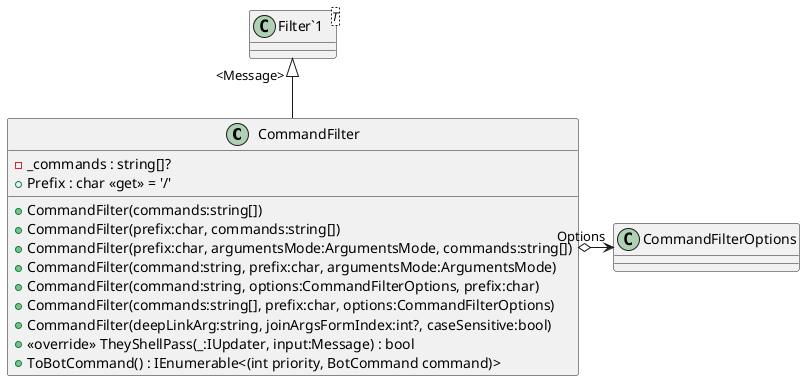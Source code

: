 @startuml
class CommandFilter {
    - _commands : string[]?
    + Prefix : char <<get>> = '/'
    + CommandFilter(commands:string[])
    + CommandFilter(prefix:char, commands:string[])
    + CommandFilter(prefix:char, argumentsMode:ArgumentsMode, commands:string[])
    + CommandFilter(command:string, prefix:char, argumentsMode:ArgumentsMode)
    + CommandFilter(command:string, options:CommandFilterOptions, prefix:char)
    + CommandFilter(commands:string[], prefix:char, options:CommandFilterOptions)
    + CommandFilter(deepLinkArg:string, joinArgsFormIndex:int?, caseSensitive:bool)
    + <<override>> TheyShellPass(_:IUpdater, input:Message) : bool
    + ToBotCommand() : IEnumerable<(int priority, BotCommand command)>
}
class "Filter`1"<T> {
}
"Filter`1" "<Message>" <|-- CommandFilter
CommandFilter o-> "Options" CommandFilterOptions
@enduml
